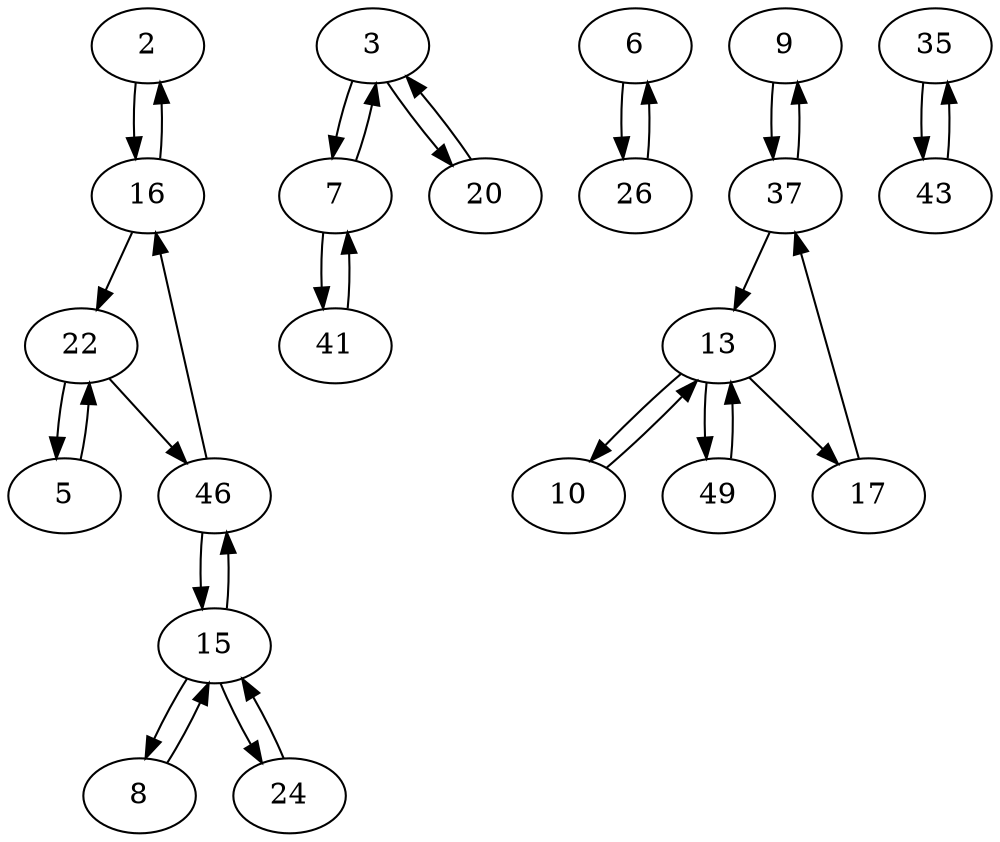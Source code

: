 digraph G {
  2 -> 16;
  3 -> 7;
  3 -> 20;
  5 -> 22;
  6 -> 26;
  7 -> 3;
  7 -> 41;
  8 -> 15;
  9 -> 37;
  10 -> 13;
  13 -> 10;
  13 -> 17;
  13 -> 49;
  15 -> 8;
  15 -> 24;
  15 -> 46;
  16 -> 2;
  16 -> 22;
  17 -> 37;
  20 -> 3;
  22 -> 5;
  22 -> 46;
  24 -> 15;
  26 -> 6;
  35 -> 43;
  37 -> 9;
  37 -> 13;
  41 -> 7;
  43 -> 35;
  46 -> 15;
  46 -> 16;
  49 -> 13;
}